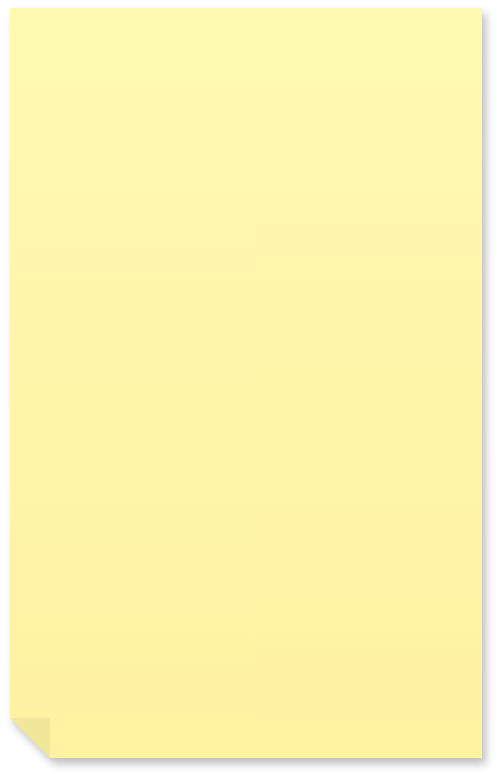 <mxfile version="16.6.4" type="github"><diagram id="o3eujRVTtZQ12NSS1ej0" name="Page-1"><mxGraphModel dx="326" dy="672" grid="0" gridSize="10" guides="1" tooltips="1" connect="1" arrows="1" fold="1" page="0" pageScale="1" pageWidth="850" pageHeight="1100" math="0" shadow="0"><root><mxCell id="0"/><mxCell id="1" parent="0"/><mxCell id="CTjSw-5sMBcyXMVkn2dL-1" value="" style="shape=note;whiteSpace=wrap;html=1;backgroundOutline=1;fontColor=#000000;darkOpacity=0.05;fillColor=#FFF9B2;strokeColor=none;fillStyle=solid;direction=west;gradientDirection=north;gradientColor=#FFF2A1;shadow=1;size=20;pointerEvents=1;hachureGap=4;" vertex="1" parent="1"><mxGeometry x="37" y="363" width="236" height="375" as="geometry"/></mxCell></root></mxGraphModel></diagram></mxfile>